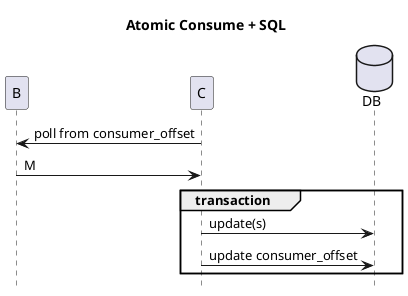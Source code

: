@startuml
title Atomic Consume + SQL
hide footbox
participant B
participant C
database DB

B<-C: poll from consumer_offset
B->C: M
group transaction
    C->DB: update(s)
    C->DB: update consumer_offset
end

@enduml
? inbox pattern
